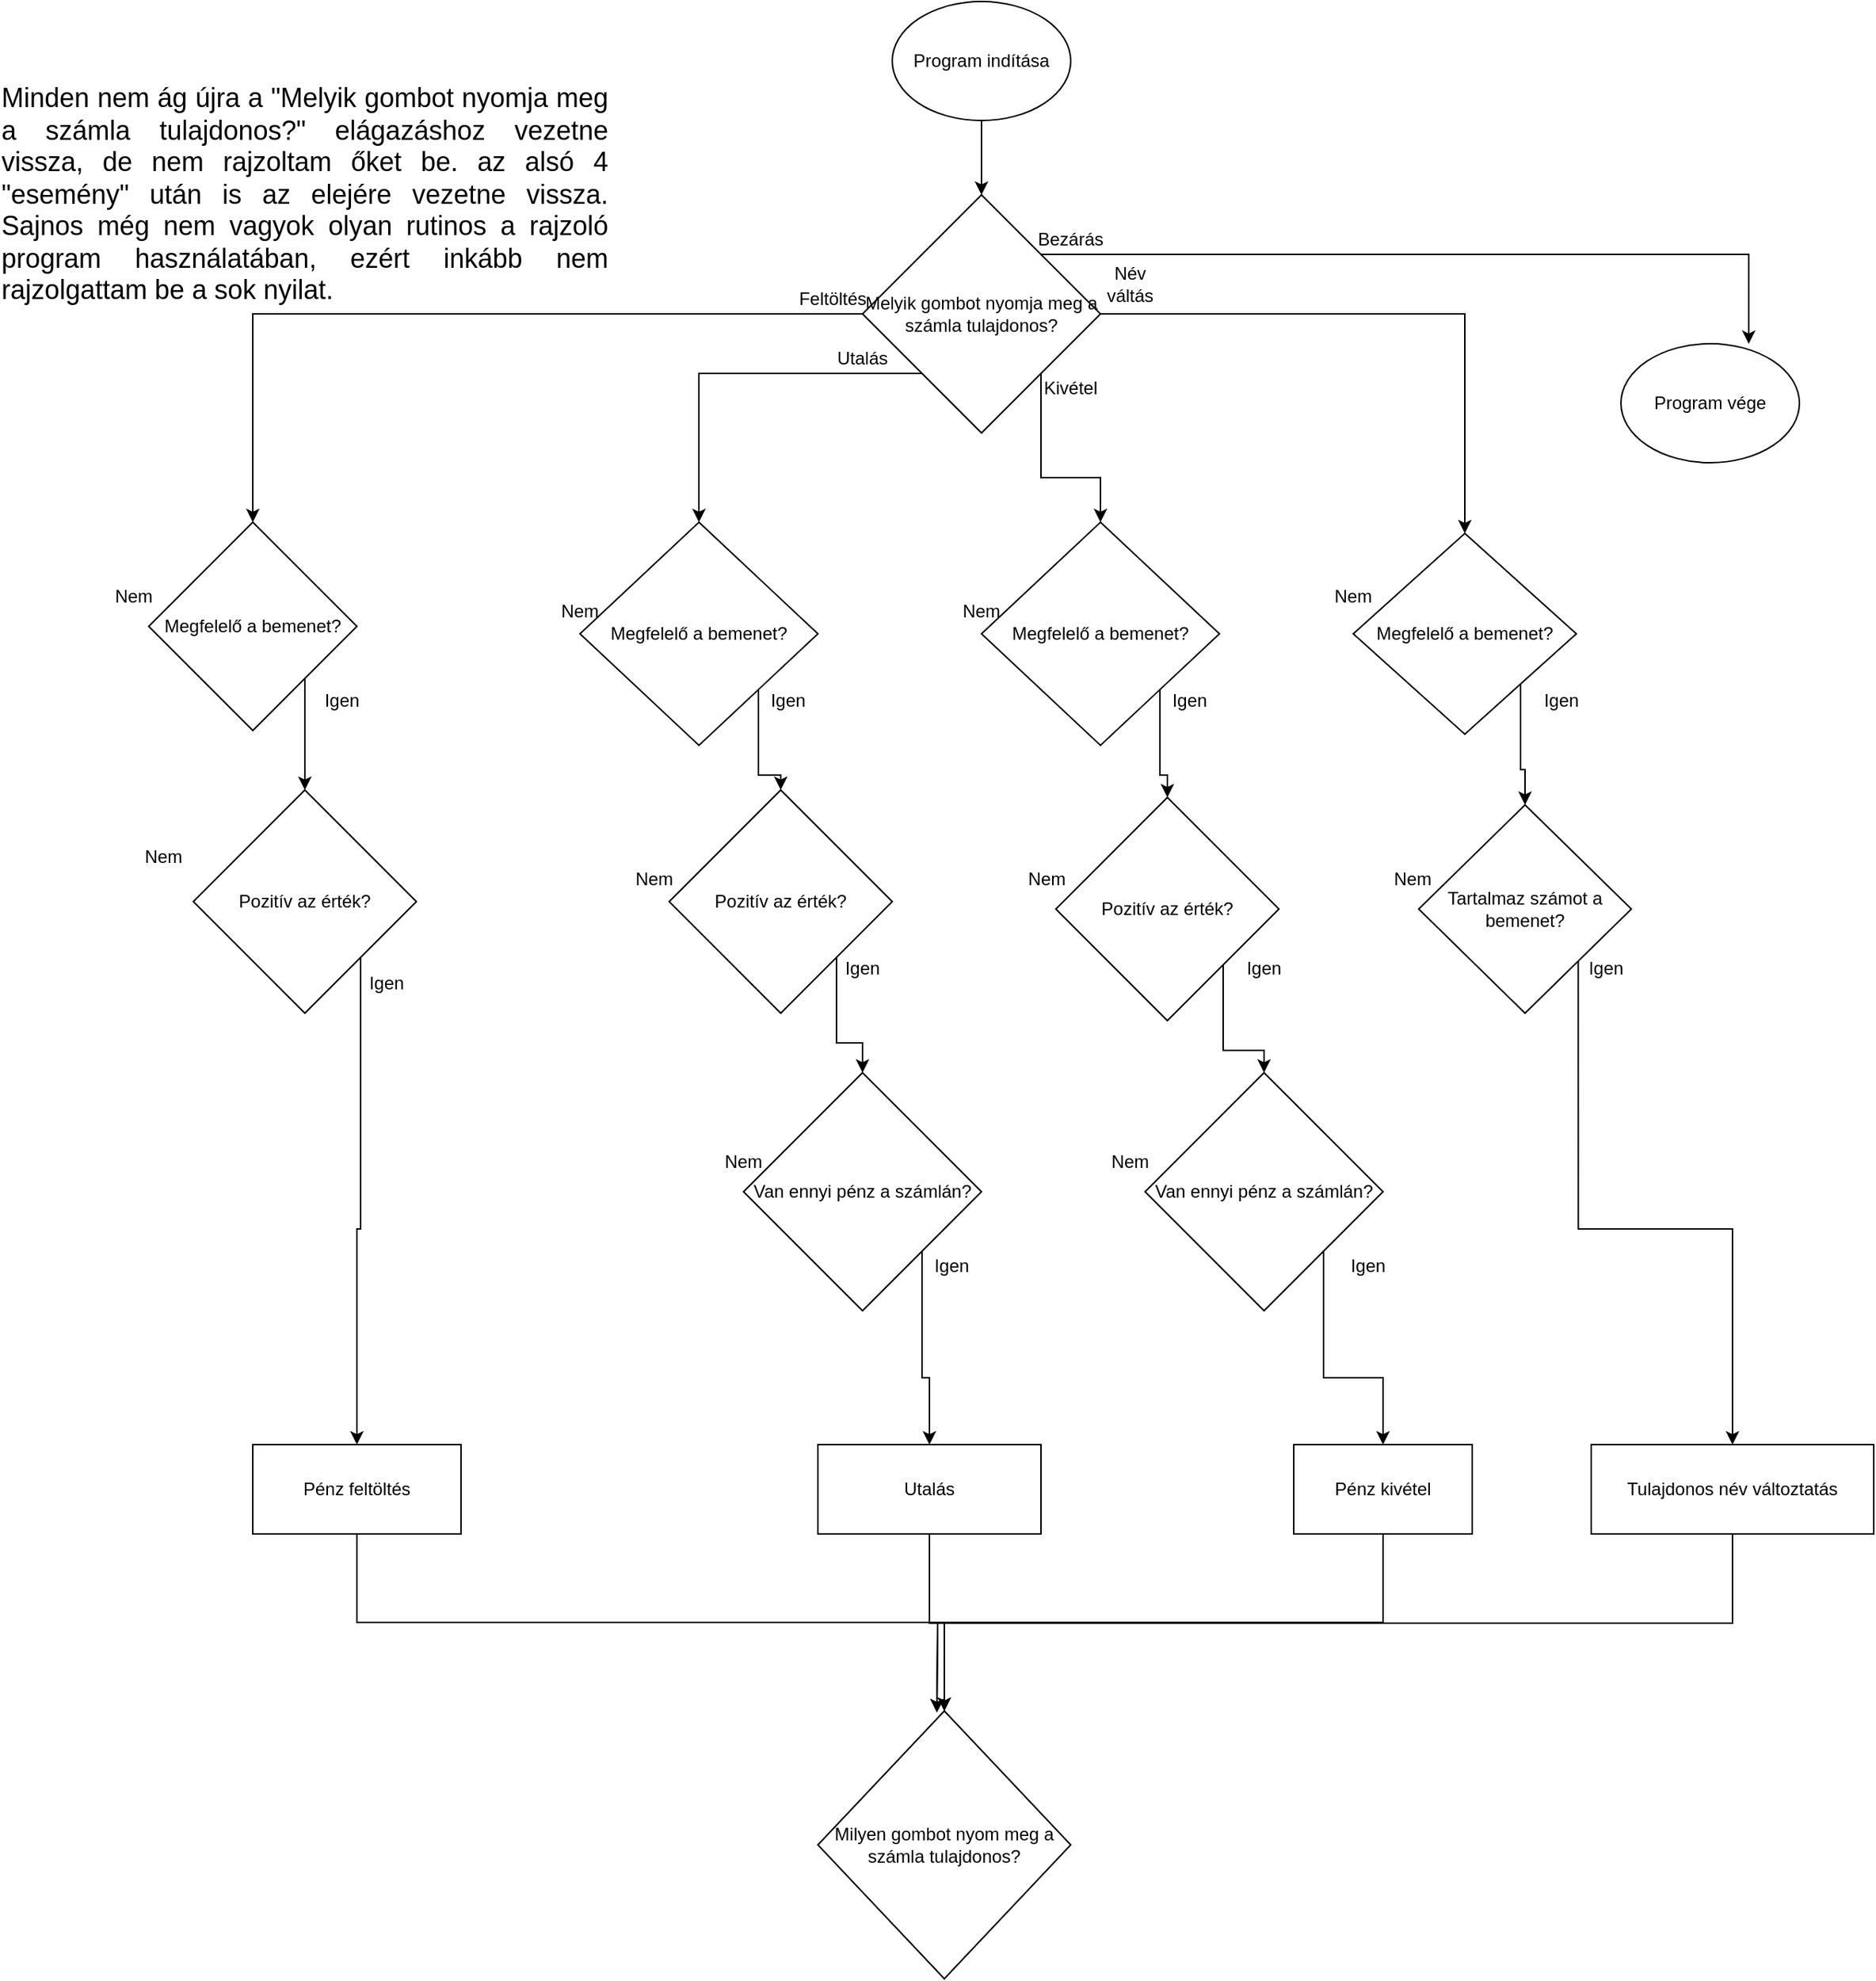 <mxfile version="14.6.10" type="device"><diagram id="oKhFqozkgiZrmYPx3TtM" name="Page-1"><mxGraphModel dx="2500" dy="931" grid="1" gridSize="10" guides="1" tooltips="1" connect="1" arrows="1" fold="1" page="1" pageScale="1" pageWidth="827" pageHeight="1169" math="0" shadow="0"><root><mxCell id="0"/><mxCell id="1" parent="0"/><mxCell id="1y4a_vRYet-j8YKGom-y-3" style="edgeStyle=orthogonalEdgeStyle;rounded=0;orthogonalLoop=1;jettySize=auto;html=1;exitX=0.5;exitY=1;exitDx=0;exitDy=0;" edge="1" parent="1" source="1y4a_vRYet-j8YKGom-y-1" target="1y4a_vRYet-j8YKGom-y-2"><mxGeometry relative="1" as="geometry"/></mxCell><mxCell id="1y4a_vRYet-j8YKGom-y-1" value="Program indítása" style="ellipse;whiteSpace=wrap;html=1;" vertex="1" parent="1"><mxGeometry x="330" y="20" width="120" height="80" as="geometry"/></mxCell><mxCell id="1y4a_vRYet-j8YKGom-y-21" style="edgeStyle=orthogonalEdgeStyle;rounded=0;orthogonalLoop=1;jettySize=auto;html=1;exitX=0;exitY=0.5;exitDx=0;exitDy=0;entryX=0.5;entryY=0;entryDx=0;entryDy=0;" edge="1" parent="1" source="1y4a_vRYet-j8YKGom-y-2" target="1y4a_vRYet-j8YKGom-y-4"><mxGeometry relative="1" as="geometry"/></mxCell><mxCell id="1y4a_vRYet-j8YKGom-y-22" style="edgeStyle=orthogonalEdgeStyle;rounded=0;orthogonalLoop=1;jettySize=auto;html=1;exitX=0;exitY=1;exitDx=0;exitDy=0;entryX=0.5;entryY=0;entryDx=0;entryDy=0;" edge="1" parent="1" source="1y4a_vRYet-j8YKGom-y-2" target="1y4a_vRYet-j8YKGom-y-5"><mxGeometry relative="1" as="geometry"/></mxCell><mxCell id="1y4a_vRYet-j8YKGom-y-23" style="edgeStyle=orthogonalEdgeStyle;rounded=0;orthogonalLoop=1;jettySize=auto;html=1;exitX=1;exitY=1;exitDx=0;exitDy=0;entryX=0.5;entryY=0;entryDx=0;entryDy=0;" edge="1" parent="1" source="1y4a_vRYet-j8YKGom-y-2" target="1y4a_vRYet-j8YKGom-y-12"><mxGeometry relative="1" as="geometry"/></mxCell><mxCell id="1y4a_vRYet-j8YKGom-y-24" style="edgeStyle=orthogonalEdgeStyle;rounded=0;orthogonalLoop=1;jettySize=auto;html=1;exitX=1;exitY=0.5;exitDx=0;exitDy=0;entryX=0.5;entryY=0;entryDx=0;entryDy=0;" edge="1" parent="1" source="1y4a_vRYet-j8YKGom-y-2" target="1y4a_vRYet-j8YKGom-y-15"><mxGeometry relative="1" as="geometry"/></mxCell><mxCell id="1y4a_vRYet-j8YKGom-y-63" style="edgeStyle=orthogonalEdgeStyle;rounded=0;orthogonalLoop=1;jettySize=auto;html=1;exitX=1;exitY=0;exitDx=0;exitDy=0;entryX=0.716;entryY=0.002;entryDx=0;entryDy=0;entryPerimeter=0;" edge="1" parent="1" source="1y4a_vRYet-j8YKGom-y-2" target="1y4a_vRYet-j8YKGom-y-62"><mxGeometry relative="1" as="geometry"/></mxCell><mxCell id="1y4a_vRYet-j8YKGom-y-2" value="Melyik gombot nyomja meg a számla tulajdonos?" style="rhombus;whiteSpace=wrap;html=1;" vertex="1" parent="1"><mxGeometry x="310" y="150" width="160" height="160" as="geometry"/></mxCell><mxCell id="1y4a_vRYet-j8YKGom-y-25" style="edgeStyle=orthogonalEdgeStyle;rounded=0;orthogonalLoop=1;jettySize=auto;html=1;exitX=1;exitY=1;exitDx=0;exitDy=0;entryX=0.5;entryY=0;entryDx=0;entryDy=0;" edge="1" parent="1" source="1y4a_vRYet-j8YKGom-y-4" target="1y4a_vRYet-j8YKGom-y-6"><mxGeometry relative="1" as="geometry"/></mxCell><mxCell id="1y4a_vRYet-j8YKGom-y-4" value="Megfelelő a bemenet?" style="rhombus;whiteSpace=wrap;html=1;" vertex="1" parent="1"><mxGeometry x="-170" y="370" width="140" height="140" as="geometry"/></mxCell><mxCell id="1y4a_vRYet-j8YKGom-y-26" style="edgeStyle=orthogonalEdgeStyle;rounded=0;orthogonalLoop=1;jettySize=auto;html=1;exitX=1;exitY=1;exitDx=0;exitDy=0;entryX=0.5;entryY=0;entryDx=0;entryDy=0;" edge="1" parent="1" source="1y4a_vRYet-j8YKGom-y-5" target="1y4a_vRYet-j8YKGom-y-7"><mxGeometry relative="1" as="geometry"/></mxCell><mxCell id="1y4a_vRYet-j8YKGom-y-5" value="Megfelelő a bemenet?" style="rhombus;whiteSpace=wrap;html=1;" vertex="1" parent="1"><mxGeometry x="120" y="370" width="160" height="150" as="geometry"/></mxCell><mxCell id="1y4a_vRYet-j8YKGom-y-29" style="edgeStyle=orthogonalEdgeStyle;rounded=0;orthogonalLoop=1;jettySize=auto;html=1;exitX=1;exitY=1;exitDx=0;exitDy=0;" edge="1" parent="1" source="1y4a_vRYet-j8YKGom-y-6" target="1y4a_vRYet-j8YKGom-y-17"><mxGeometry relative="1" as="geometry"/></mxCell><mxCell id="1y4a_vRYet-j8YKGom-y-6" value="Pozitív az érték?" style="rhombus;whiteSpace=wrap;html=1;" vertex="1" parent="1"><mxGeometry x="-140" y="550" width="150" height="150" as="geometry"/></mxCell><mxCell id="1y4a_vRYet-j8YKGom-y-30" style="edgeStyle=orthogonalEdgeStyle;rounded=0;orthogonalLoop=1;jettySize=auto;html=1;exitX=1;exitY=1;exitDx=0;exitDy=0;entryX=0.5;entryY=0;entryDx=0;entryDy=0;" edge="1" parent="1" source="1y4a_vRYet-j8YKGom-y-7" target="1y4a_vRYet-j8YKGom-y-8"><mxGeometry relative="1" as="geometry"/></mxCell><mxCell id="1y4a_vRYet-j8YKGom-y-7" value="Pozitív az érték?" style="rhombus;whiteSpace=wrap;html=1;" vertex="1" parent="1"><mxGeometry x="180" y="550" width="150" height="150" as="geometry"/></mxCell><mxCell id="1y4a_vRYet-j8YKGom-y-34" style="edgeStyle=orthogonalEdgeStyle;rounded=0;orthogonalLoop=1;jettySize=auto;html=1;exitX=1;exitY=1;exitDx=0;exitDy=0;" edge="1" parent="1" source="1y4a_vRYet-j8YKGom-y-8" target="1y4a_vRYet-j8YKGom-y-18"><mxGeometry relative="1" as="geometry"/></mxCell><mxCell id="1y4a_vRYet-j8YKGom-y-8" value="Van ennyi pénz a számlán?" style="rhombus;whiteSpace=wrap;html=1;" vertex="1" parent="1"><mxGeometry x="230" y="740" width="160" height="160" as="geometry"/></mxCell><mxCell id="1y4a_vRYet-j8YKGom-y-27" style="edgeStyle=orthogonalEdgeStyle;rounded=0;orthogonalLoop=1;jettySize=auto;html=1;exitX=1;exitY=1;exitDx=0;exitDy=0;entryX=0.5;entryY=0;entryDx=0;entryDy=0;" edge="1" parent="1" source="1y4a_vRYet-j8YKGom-y-12" target="1y4a_vRYet-j8YKGom-y-13"><mxGeometry relative="1" as="geometry"/></mxCell><mxCell id="1y4a_vRYet-j8YKGom-y-12" value="Megfelelő a bemenet?" style="rhombus;whiteSpace=wrap;html=1;" vertex="1" parent="1"><mxGeometry x="390" y="370" width="160" height="150" as="geometry"/></mxCell><mxCell id="1y4a_vRYet-j8YKGom-y-31" style="edgeStyle=orthogonalEdgeStyle;rounded=0;orthogonalLoop=1;jettySize=auto;html=1;exitX=1;exitY=1;exitDx=0;exitDy=0;entryX=0.5;entryY=0;entryDx=0;entryDy=0;" edge="1" parent="1" source="1y4a_vRYet-j8YKGom-y-13" target="1y4a_vRYet-j8YKGom-y-14"><mxGeometry relative="1" as="geometry"/></mxCell><mxCell id="1y4a_vRYet-j8YKGom-y-13" value="Pozitív az érték?" style="rhombus;whiteSpace=wrap;html=1;" vertex="1" parent="1"><mxGeometry x="440" y="555" width="150" height="150" as="geometry"/></mxCell><mxCell id="1y4a_vRYet-j8YKGom-y-33" style="edgeStyle=orthogonalEdgeStyle;rounded=0;orthogonalLoop=1;jettySize=auto;html=1;exitX=1;exitY=1;exitDx=0;exitDy=0;entryX=0.5;entryY=0;entryDx=0;entryDy=0;" edge="1" parent="1" source="1y4a_vRYet-j8YKGom-y-14" target="1y4a_vRYet-j8YKGom-y-19"><mxGeometry relative="1" as="geometry"/></mxCell><mxCell id="1y4a_vRYet-j8YKGom-y-14" value="Van ennyi pénz a számlán?" style="rhombus;whiteSpace=wrap;html=1;" vertex="1" parent="1"><mxGeometry x="500" y="740" width="160" height="160" as="geometry"/></mxCell><mxCell id="1y4a_vRYet-j8YKGom-y-28" style="edgeStyle=orthogonalEdgeStyle;rounded=0;orthogonalLoop=1;jettySize=auto;html=1;exitX=1;exitY=1;exitDx=0;exitDy=0;entryX=0.5;entryY=0;entryDx=0;entryDy=0;" edge="1" parent="1" source="1y4a_vRYet-j8YKGom-y-15" target="1y4a_vRYet-j8YKGom-y-16"><mxGeometry relative="1" as="geometry"/></mxCell><mxCell id="1y4a_vRYet-j8YKGom-y-15" value="Megfelelő a bemenet?" style="rhombus;whiteSpace=wrap;html=1;" vertex="1" parent="1"><mxGeometry x="640" y="377.5" width="150" height="135" as="geometry"/></mxCell><mxCell id="1y4a_vRYet-j8YKGom-y-32" style="edgeStyle=orthogonalEdgeStyle;rounded=0;orthogonalLoop=1;jettySize=auto;html=1;exitX=1;exitY=1;exitDx=0;exitDy=0;entryX=0.5;entryY=0;entryDx=0;entryDy=0;" edge="1" parent="1" source="1y4a_vRYet-j8YKGom-y-16" target="1y4a_vRYet-j8YKGom-y-20"><mxGeometry relative="1" as="geometry"/></mxCell><mxCell id="1y4a_vRYet-j8YKGom-y-16" value="Tartalmaz számot a bemenet?" style="rhombus;whiteSpace=wrap;html=1;" vertex="1" parent="1"><mxGeometry x="684" y="560" width="143" height="140" as="geometry"/></mxCell><mxCell id="1y4a_vRYet-j8YKGom-y-66" style="edgeStyle=orthogonalEdgeStyle;rounded=0;orthogonalLoop=1;jettySize=auto;html=1;exitX=0.5;exitY=1;exitDx=0;exitDy=0;entryX=0.5;entryY=0;entryDx=0;entryDy=0;" edge="1" parent="1" source="1y4a_vRYet-j8YKGom-y-17" target="1y4a_vRYet-j8YKGom-y-65"><mxGeometry relative="1" as="geometry"/></mxCell><mxCell id="1y4a_vRYet-j8YKGom-y-17" value="Pénz feltöltés" style="rounded=0;whiteSpace=wrap;html=1;" vertex="1" parent="1"><mxGeometry x="-100" y="990" width="140" height="60" as="geometry"/></mxCell><mxCell id="1y4a_vRYet-j8YKGom-y-67" style="edgeStyle=orthogonalEdgeStyle;rounded=0;orthogonalLoop=1;jettySize=auto;html=1;exitX=0.5;exitY=1;exitDx=0;exitDy=0;" edge="1" parent="1" source="1y4a_vRYet-j8YKGom-y-18"><mxGeometry relative="1" as="geometry"><mxPoint x="360" y="1170" as="targetPoint"/></mxGeometry></mxCell><mxCell id="1y4a_vRYet-j8YKGom-y-18" value="Utalás" style="rounded=0;whiteSpace=wrap;html=1;" vertex="1" parent="1"><mxGeometry x="280" y="990" width="150" height="60" as="geometry"/></mxCell><mxCell id="1y4a_vRYet-j8YKGom-y-68" style="edgeStyle=orthogonalEdgeStyle;rounded=0;orthogonalLoop=1;jettySize=auto;html=1;exitX=0.5;exitY=1;exitDx=0;exitDy=0;" edge="1" parent="1" source="1y4a_vRYet-j8YKGom-y-19" target="1y4a_vRYet-j8YKGom-y-65"><mxGeometry relative="1" as="geometry"/></mxCell><mxCell id="1y4a_vRYet-j8YKGom-y-19" value="Pénz kivétel" style="rounded=0;whiteSpace=wrap;html=1;" vertex="1" parent="1"><mxGeometry x="600" y="990" width="120" height="60" as="geometry"/></mxCell><mxCell id="1y4a_vRYet-j8YKGom-y-69" style="edgeStyle=orthogonalEdgeStyle;rounded=0;orthogonalLoop=1;jettySize=auto;html=1;exitX=0.5;exitY=1;exitDx=0;exitDy=0;" edge="1" parent="1" source="1y4a_vRYet-j8YKGom-y-20"><mxGeometry relative="1" as="geometry"><mxPoint x="360" y="1170" as="targetPoint"/></mxGeometry></mxCell><mxCell id="1y4a_vRYet-j8YKGom-y-20" value="Tulajdonos név változtatás" style="rounded=0;whiteSpace=wrap;html=1;" vertex="1" parent="1"><mxGeometry x="800" y="990" width="190" height="60" as="geometry"/></mxCell><mxCell id="1y4a_vRYet-j8YKGom-y-35" value="Név váltás" style="text;html=1;strokeColor=none;fillColor=none;align=center;verticalAlign=middle;whiteSpace=wrap;rounded=0;" vertex="1" parent="1"><mxGeometry x="470" y="200" width="40" height="20" as="geometry"/></mxCell><mxCell id="1y4a_vRYet-j8YKGom-y-36" value="Kivétel" style="text;html=1;strokeColor=none;fillColor=none;align=center;verticalAlign=middle;whiteSpace=wrap;rounded=0;" vertex="1" parent="1"><mxGeometry x="430" y="270" width="40" height="20" as="geometry"/></mxCell><mxCell id="1y4a_vRYet-j8YKGom-y-37" value="Utalás" style="text;html=1;strokeColor=none;fillColor=none;align=center;verticalAlign=middle;whiteSpace=wrap;rounded=0;" vertex="1" parent="1"><mxGeometry x="290" y="250" width="40" height="20" as="geometry"/></mxCell><mxCell id="1y4a_vRYet-j8YKGom-y-38" value="Feltöltés" style="text;html=1;strokeColor=none;fillColor=none;align=center;verticalAlign=middle;whiteSpace=wrap;rounded=0;" vertex="1" parent="1"><mxGeometry x="270" y="210" width="40" height="20" as="geometry"/></mxCell><mxCell id="1y4a_vRYet-j8YKGom-y-39" value="Igen" style="text;html=1;strokeColor=none;fillColor=none;align=center;verticalAlign=middle;whiteSpace=wrap;rounded=0;" vertex="1" parent="1"><mxGeometry x="240" y="480" width="40" height="20" as="geometry"/></mxCell><mxCell id="1y4a_vRYet-j8YKGom-y-40" value="Igen" style="text;html=1;strokeColor=none;fillColor=none;align=center;verticalAlign=middle;whiteSpace=wrap;rounded=0;" vertex="1" parent="1"><mxGeometry x="510" y="480" width="40" height="20" as="geometry"/></mxCell><mxCell id="1y4a_vRYet-j8YKGom-y-41" value="Igen" style="text;html=1;strokeColor=none;fillColor=none;align=center;verticalAlign=middle;whiteSpace=wrap;rounded=0;" vertex="1" parent="1"><mxGeometry x="760" y="480" width="40" height="20" as="geometry"/></mxCell><mxCell id="1y4a_vRYet-j8YKGom-y-42" value="Igen" style="text;html=1;strokeColor=none;fillColor=none;align=center;verticalAlign=middle;whiteSpace=wrap;rounded=0;" vertex="1" parent="1"><mxGeometry x="-60" y="480" width="40" height="20" as="geometry"/></mxCell><mxCell id="1y4a_vRYet-j8YKGom-y-43" value="Igen" style="text;html=1;strokeColor=none;fillColor=none;align=center;verticalAlign=middle;whiteSpace=wrap;rounded=0;" vertex="1" parent="1"><mxGeometry x="290" y="660" width="40" height="20" as="geometry"/></mxCell><mxCell id="1y4a_vRYet-j8YKGom-y-44" value="Igen" style="text;html=1;strokeColor=none;fillColor=none;align=center;verticalAlign=middle;whiteSpace=wrap;rounded=0;" vertex="1" parent="1"><mxGeometry x="-30" y="670" width="40" height="20" as="geometry"/></mxCell><mxCell id="1y4a_vRYet-j8YKGom-y-45" value="Igen" style="text;html=1;strokeColor=none;fillColor=none;align=center;verticalAlign=middle;whiteSpace=wrap;rounded=0;" vertex="1" parent="1"><mxGeometry x="560" y="660" width="40" height="20" as="geometry"/></mxCell><mxCell id="1y4a_vRYet-j8YKGom-y-46" value="Igen" style="text;html=1;strokeColor=none;fillColor=none;align=center;verticalAlign=middle;whiteSpace=wrap;rounded=0;" vertex="1" parent="1"><mxGeometry x="790" y="660" width="40" height="20" as="geometry"/></mxCell><mxCell id="1y4a_vRYet-j8YKGom-y-47" value="Igen" style="text;html=1;strokeColor=none;fillColor=none;align=center;verticalAlign=middle;whiteSpace=wrap;rounded=0;" vertex="1" parent="1"><mxGeometry x="350" y="860" width="40" height="20" as="geometry"/></mxCell><mxCell id="1y4a_vRYet-j8YKGom-y-48" value="Igen" style="text;html=1;strokeColor=none;fillColor=none;align=center;verticalAlign=middle;whiteSpace=wrap;rounded=0;" vertex="1" parent="1"><mxGeometry x="630" y="860" width="40" height="20" as="geometry"/></mxCell><mxCell id="1y4a_vRYet-j8YKGom-y-49" value="Nem" style="text;html=1;strokeColor=none;fillColor=none;align=center;verticalAlign=middle;whiteSpace=wrap;rounded=0;" vertex="1" parent="1"><mxGeometry x="370" y="420" width="40" height="20" as="geometry"/></mxCell><mxCell id="1y4a_vRYet-j8YKGom-y-51" value="Nem" style="text;html=1;strokeColor=none;fillColor=none;align=center;verticalAlign=middle;whiteSpace=wrap;rounded=0;" vertex="1" parent="1"><mxGeometry x="620" y="410" width="40" height="20" as="geometry"/></mxCell><mxCell id="1y4a_vRYet-j8YKGom-y-53" value="Nem" style="text;html=1;strokeColor=none;fillColor=none;align=center;verticalAlign=middle;whiteSpace=wrap;rounded=0;" vertex="1" parent="1"><mxGeometry x="100" y="420" width="40" height="20" as="geometry"/></mxCell><mxCell id="1y4a_vRYet-j8YKGom-y-54" value="Nem" style="text;html=1;strokeColor=none;fillColor=none;align=center;verticalAlign=middle;whiteSpace=wrap;rounded=0;" vertex="1" parent="1"><mxGeometry x="150" y="600" width="40" height="20" as="geometry"/></mxCell><mxCell id="1y4a_vRYet-j8YKGom-y-55" value="Nem" style="text;html=1;strokeColor=none;fillColor=none;align=center;verticalAlign=middle;whiteSpace=wrap;rounded=0;" vertex="1" parent="1"><mxGeometry x="414" y="600" width="40" height="20" as="geometry"/></mxCell><mxCell id="1y4a_vRYet-j8YKGom-y-56" value="Nem" style="text;html=1;strokeColor=none;fillColor=none;align=center;verticalAlign=middle;whiteSpace=wrap;rounded=0;" vertex="1" parent="1"><mxGeometry x="660" y="600" width="40" height="20" as="geometry"/></mxCell><mxCell id="1y4a_vRYet-j8YKGom-y-57" value="Nem" style="text;html=1;strokeColor=none;fillColor=none;align=center;verticalAlign=middle;whiteSpace=wrap;rounded=0;" vertex="1" parent="1"><mxGeometry x="-180" y="585" width="40" height="20" as="geometry"/></mxCell><mxCell id="1y4a_vRYet-j8YKGom-y-58" value="Nem" style="text;html=1;strokeColor=none;fillColor=none;align=center;verticalAlign=middle;whiteSpace=wrap;rounded=0;" vertex="1" parent="1"><mxGeometry x="-200" y="410" width="40" height="20" as="geometry"/></mxCell><mxCell id="1y4a_vRYet-j8YKGom-y-59" value="Nem" style="text;html=1;strokeColor=none;fillColor=none;align=center;verticalAlign=middle;whiteSpace=wrap;rounded=0;" vertex="1" parent="1"><mxGeometry x="210" y="790" width="40" height="20" as="geometry"/></mxCell><mxCell id="1y4a_vRYet-j8YKGom-y-60" value="Nem" style="text;html=1;strokeColor=none;fillColor=none;align=center;verticalAlign=middle;whiteSpace=wrap;rounded=0;" vertex="1" parent="1"><mxGeometry x="470" y="790" width="40" height="20" as="geometry"/></mxCell><mxCell id="1y4a_vRYet-j8YKGom-y-62" value="Program vége" style="ellipse;whiteSpace=wrap;html=1;" vertex="1" parent="1"><mxGeometry x="820" y="250" width="120" height="80" as="geometry"/></mxCell><mxCell id="1y4a_vRYet-j8YKGom-y-64" value="Bezárás" style="text;html=1;strokeColor=none;fillColor=none;align=center;verticalAlign=middle;whiteSpace=wrap;rounded=0;" vertex="1" parent="1"><mxGeometry x="430" y="170" width="40" height="20" as="geometry"/></mxCell><mxCell id="1y4a_vRYet-j8YKGom-y-65" value="Milyen gombot nyom meg a számla tulajdonos?" style="rhombus;whiteSpace=wrap;html=1;" vertex="1" parent="1"><mxGeometry x="280" y="1169" width="170" height="180" as="geometry"/></mxCell><mxCell id="1y4a_vRYet-j8YKGom-y-71" value="&lt;div align=&quot;justify&quot;&gt;&lt;font style=&quot;font-size: 18px&quot;&gt;Minden nem ág újra a &quot;Melyik gombot nyomja meg a számla tulajdonos?&quot; elágazáshoz vezetne vissza, de nem rajzoltam őket be. az alsó 4 &quot;esemény&quot; után is az elejére vezetne vissza. Sajnos még nem vagyok olyan rutinos a rajzoló program használatában, ezért inkább nem rajzolgattam be a sok nyilat.&lt;br&gt;&lt;/font&gt;&lt;/div&gt;" style="text;html=1;strokeColor=none;fillColor=none;align=center;verticalAlign=middle;whiteSpace=wrap;rounded=0;" vertex="1" parent="1"><mxGeometry x="-270" y="50" width="410" height="200" as="geometry"/></mxCell></root></mxGraphModel></diagram></mxfile>